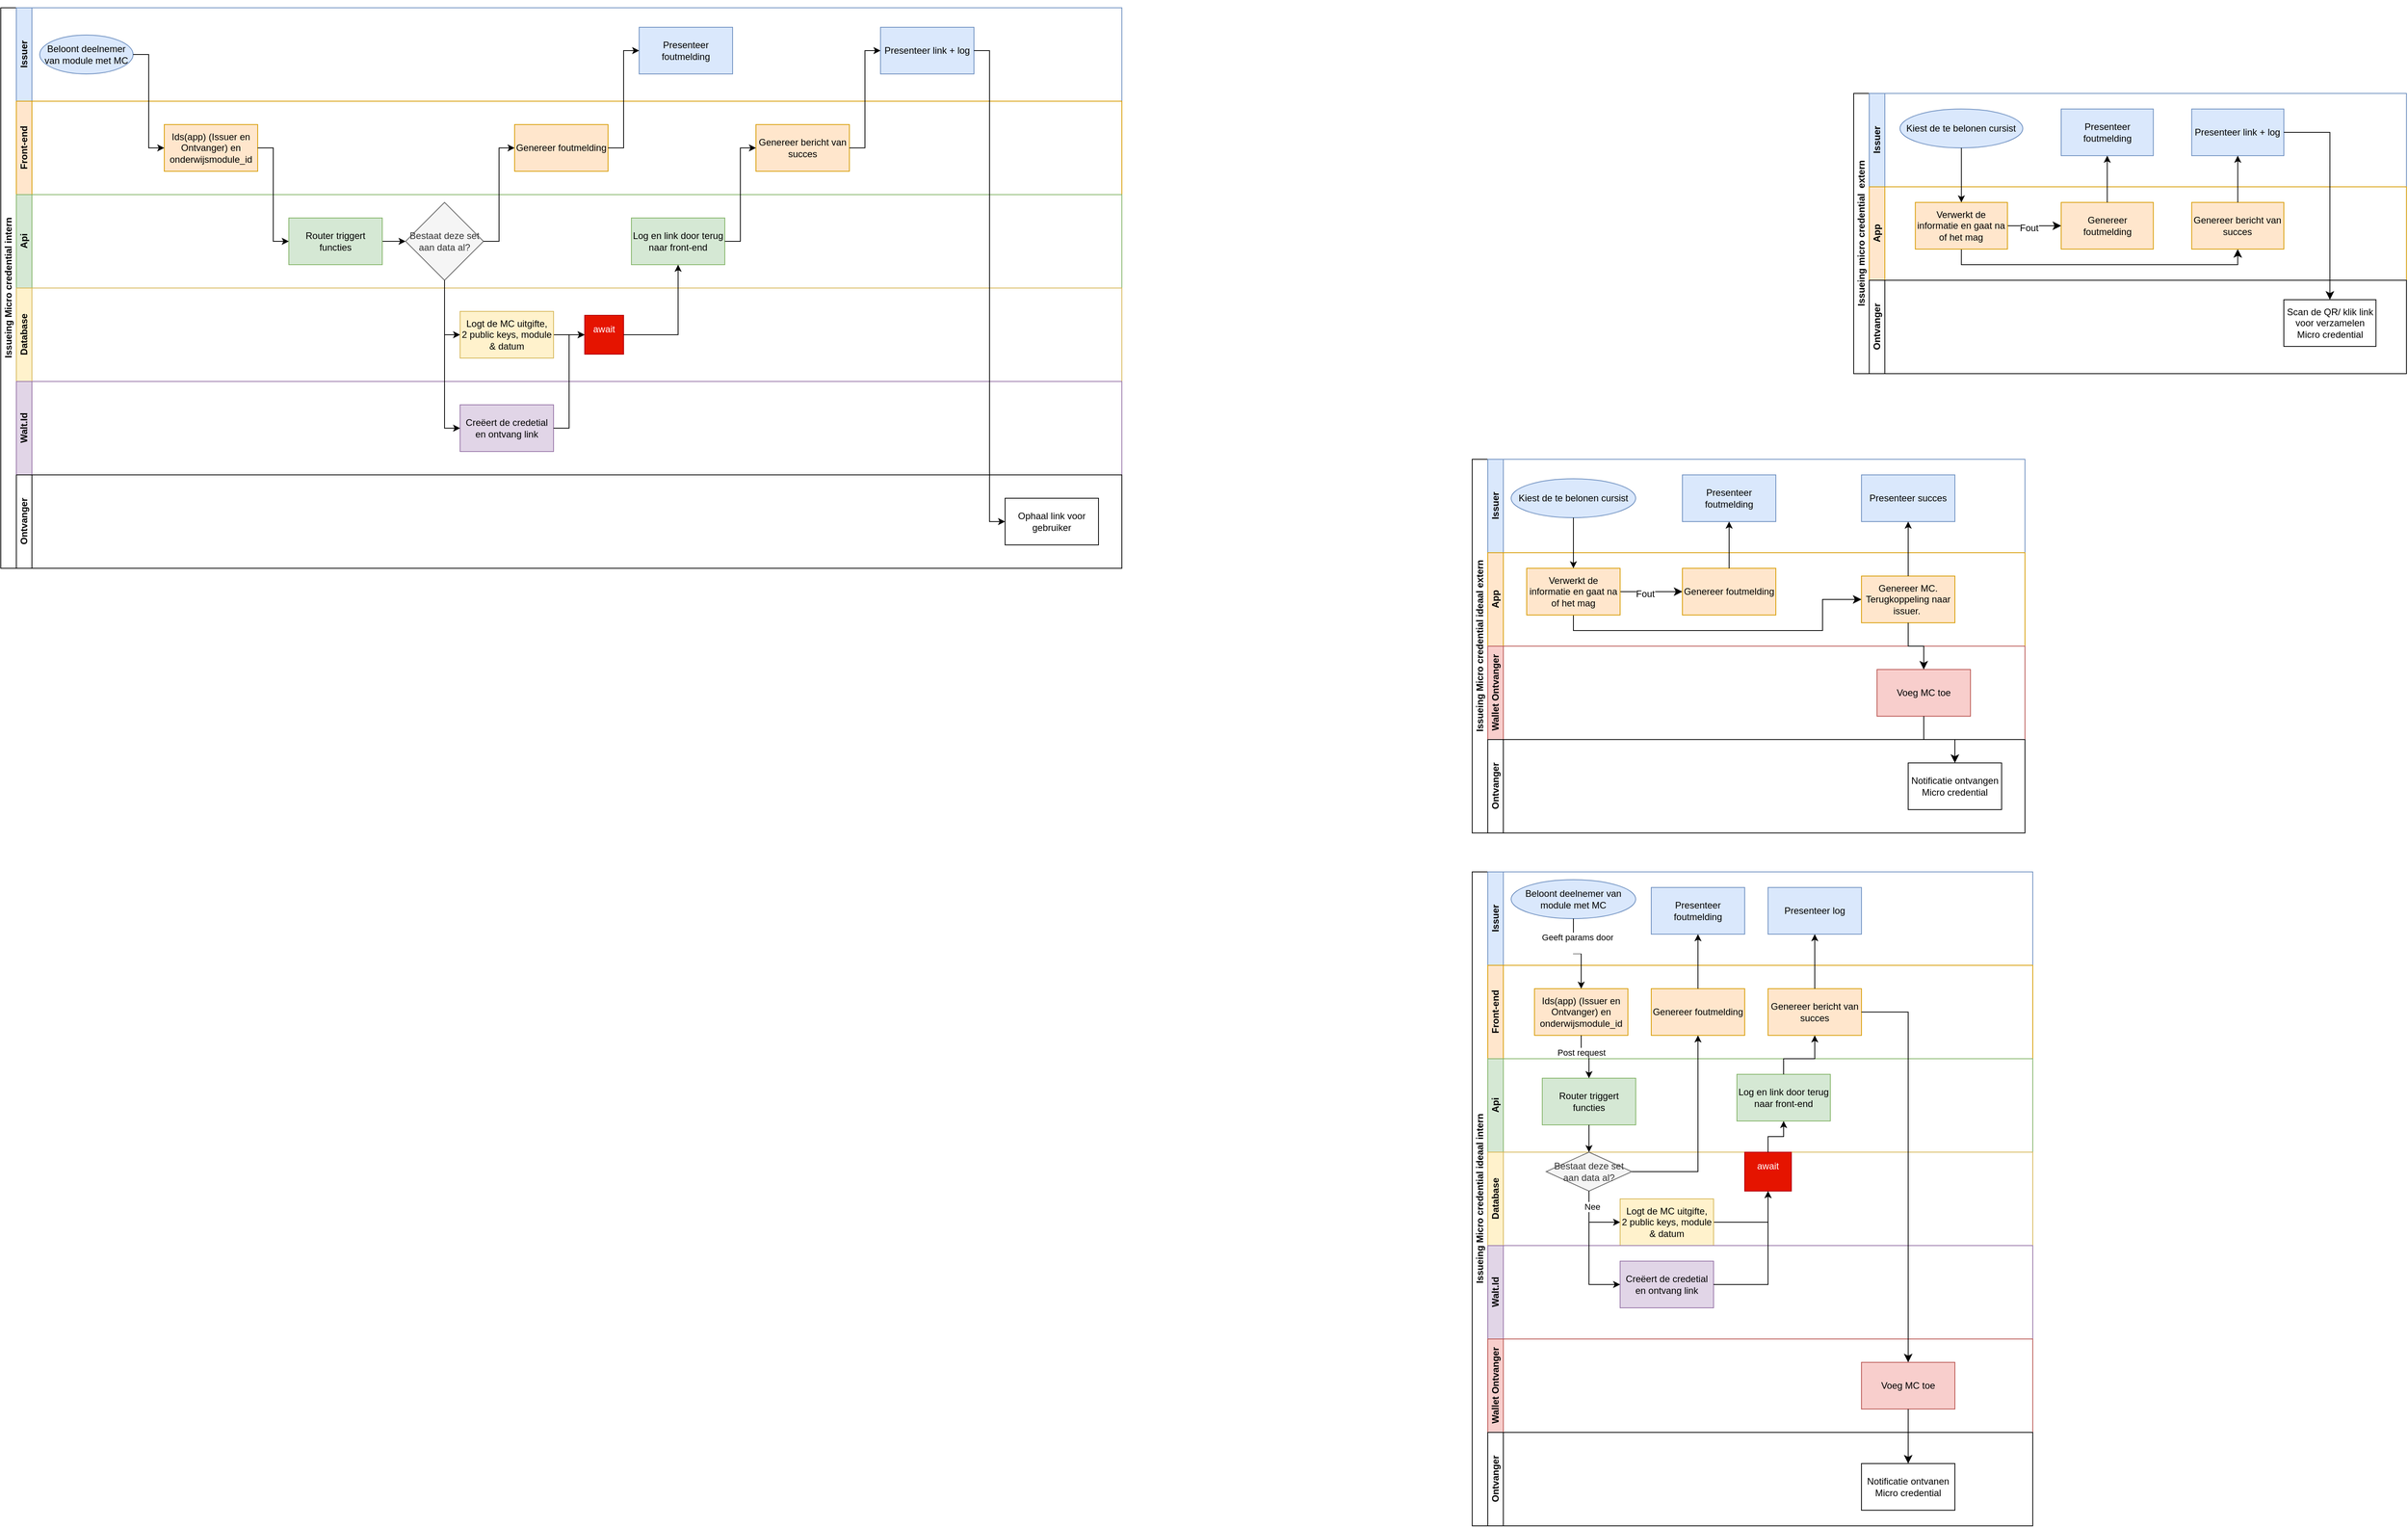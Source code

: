 <mxfile version="24.4.12" type="github">
  <diagram name="Pagina-1" id="NsCIWlI-wsy2xXNKLtzi">
    <mxGraphModel dx="2665" dy="642" grid="1" gridSize="10" guides="1" tooltips="1" connect="1" arrows="1" fold="1" page="1" pageScale="1" pageWidth="827" pageHeight="1169" math="0" shadow="0">
      <root>
        <mxCell id="0" />
        <mxCell id="1" parent="0" />
        <mxCell id="zvpY97_QarNmOb90CFdL-1" value="Issueing Micro credential intern" style="swimlane;childLayout=stackLayout;resizeParent=1;resizeParentMax=0;horizontal=0;startSize=20;horizontalStack=0;html=1;" parent="1" vertex="1">
          <mxGeometry x="-720" y="370" width="1440" height="720" as="geometry" />
        </mxCell>
        <mxCell id="zvpY97_QarNmOb90CFdL-2" value="Issuer" style="swimlane;startSize=20;horizontal=0;html=1;fillColor=#dae8fc;strokeColor=#6c8ebf;" parent="zvpY97_QarNmOb90CFdL-1" vertex="1">
          <mxGeometry x="20" width="1420" height="120" as="geometry" />
        </mxCell>
        <mxCell id="zvpY97_QarNmOb90CFdL-3" value="Beloont deelnemer van module met MC" style="ellipse;whiteSpace=wrap;html=1;fillColor=#dae8fc;strokeColor=#6c8ebf;" parent="zvpY97_QarNmOb90CFdL-2" vertex="1">
          <mxGeometry x="30" y="35" width="120" height="50" as="geometry" />
        </mxCell>
        <mxCell id="zvpY97_QarNmOb90CFdL-4" value="Presenteer foutmelding" style="whiteSpace=wrap;html=1;fillColor=#dae8fc;strokeColor=#6c8ebf;rounded=0;" parent="zvpY97_QarNmOb90CFdL-2" vertex="1">
          <mxGeometry x="800" y="25" width="120" height="60" as="geometry" />
        </mxCell>
        <mxCell id="zvpY97_QarNmOb90CFdL-5" value="Presenteer link + log" style="whiteSpace=wrap;html=1;fillColor=#dae8fc;strokeColor=#6c8ebf;rounded=0;" parent="zvpY97_QarNmOb90CFdL-2" vertex="1">
          <mxGeometry x="1110" y="25" width="120" height="60" as="geometry" />
        </mxCell>
        <mxCell id="zvpY97_QarNmOb90CFdL-6" value="Front-end" style="swimlane;startSize=20;horizontal=0;html=1;fillColor=#ffe6cc;strokeColor=#d79b00;" parent="zvpY97_QarNmOb90CFdL-1" vertex="1">
          <mxGeometry x="20" y="120" width="1420" height="120" as="geometry" />
        </mxCell>
        <mxCell id="zvpY97_QarNmOb90CFdL-7" value="Ids(app) (Issuer en Ontvanger) en onderwijsmodule_id" style="rounded=0;whiteSpace=wrap;html=1;fillColor=#ffe6cc;strokeColor=#d79b00;" parent="zvpY97_QarNmOb90CFdL-6" vertex="1">
          <mxGeometry x="190" y="30" width="120" height="60" as="geometry" />
        </mxCell>
        <mxCell id="zvpY97_QarNmOb90CFdL-8" value="Genereer foutmelding" style="whiteSpace=wrap;html=1;fillColor=#ffe6cc;strokeColor=#d79b00;rounded=0;" parent="zvpY97_QarNmOb90CFdL-6" vertex="1">
          <mxGeometry x="640" y="30" width="120" height="60" as="geometry" />
        </mxCell>
        <mxCell id="zvpY97_QarNmOb90CFdL-9" value="Genereer bericht van succes" style="whiteSpace=wrap;html=1;fillColor=#ffe6cc;strokeColor=#d79b00;rounded=0;" parent="zvpY97_QarNmOb90CFdL-6" vertex="1">
          <mxGeometry x="950" y="30" width="120" height="60" as="geometry" />
        </mxCell>
        <mxCell id="zvpY97_QarNmOb90CFdL-11" value="Api" style="swimlane;startSize=20;horizontal=0;html=1;fillColor=#d5e8d4;strokeColor=#82b366;" parent="zvpY97_QarNmOb90CFdL-1" vertex="1">
          <mxGeometry x="20" y="240" width="1420" height="120" as="geometry" />
        </mxCell>
        <mxCell id="EHAu2jdZxgm3HHLdkp7--11" style="edgeStyle=orthogonalEdgeStyle;rounded=0;orthogonalLoop=1;jettySize=auto;html=1;entryX=0;entryY=0.5;entryDx=0;entryDy=0;" edge="1" parent="zvpY97_QarNmOb90CFdL-11" source="zvpY97_QarNmOb90CFdL-14" target="zvpY97_QarNmOb90CFdL-19">
          <mxGeometry relative="1" as="geometry" />
        </mxCell>
        <mxCell id="zvpY97_QarNmOb90CFdL-14" value="Router triggert functies" style="rounded=0;whiteSpace=wrap;html=1;fillColor=#d5e8d4;strokeColor=#82b366;" parent="zvpY97_QarNmOb90CFdL-11" vertex="1">
          <mxGeometry x="350" y="30" width="120" height="60" as="geometry" />
        </mxCell>
        <mxCell id="zvpY97_QarNmOb90CFdL-15" value="Log en link door terug naar front-end" style="whiteSpace=wrap;html=1;fillColor=#d5e8d4;strokeColor=#82b366;rounded=0;" parent="zvpY97_QarNmOb90CFdL-11" vertex="1">
          <mxGeometry x="790" y="30" width="120" height="60" as="geometry" />
        </mxCell>
        <mxCell id="zvpY97_QarNmOb90CFdL-19" value="Bestaat deze set aan data al?" style="rhombus;whiteSpace=wrap;html=1;fillColor=#f5f5f5;strokeColor=#666666;rounded=0;fontColor=#333333;" parent="zvpY97_QarNmOb90CFdL-11" vertex="1">
          <mxGeometry x="500" y="10" width="100" height="100" as="geometry" />
        </mxCell>
        <mxCell id="zvpY97_QarNmOb90CFdL-16" value="Database" style="swimlane;startSize=20;horizontal=0;html=1;fillColor=#fff2cc;strokeColor=#d6b656;" parent="zvpY97_QarNmOb90CFdL-1" vertex="1">
          <mxGeometry x="20" y="360" width="1420" height="120" as="geometry" />
        </mxCell>
        <mxCell id="EHAu2jdZxgm3HHLdkp7--20" value="" style="edgeStyle=orthogonalEdgeStyle;rounded=0;orthogonalLoop=1;jettySize=auto;html=1;" edge="1" parent="zvpY97_QarNmOb90CFdL-16" source="zvpY97_QarNmOb90CFdL-18" target="zvpY97_QarNmOb90CFdL-21">
          <mxGeometry relative="1" as="geometry" />
        </mxCell>
        <mxCell id="zvpY97_QarNmOb90CFdL-18" value="Logt de MC uitgifte,&lt;br&gt;2 public keys, module &amp;amp;&amp;nbsp;&lt;span style=&quot;background-color: initial;&quot;&gt;datum&lt;/span&gt;" style="rounded=0;whiteSpace=wrap;html=1;fillColor=#fff2cc;strokeColor=#d6b656;" parent="zvpY97_QarNmOb90CFdL-16" vertex="1">
          <mxGeometry x="570" y="30" width="120" height="60" as="geometry" />
        </mxCell>
        <mxCell id="zvpY97_QarNmOb90CFdL-21" value="await&lt;div&gt;&lt;br&gt;&lt;/div&gt;" style="whiteSpace=wrap;html=1;fillColor=#e51400;strokeColor=#B20000;rounded=0;fontColor=#ffffff;" parent="zvpY97_QarNmOb90CFdL-16" vertex="1">
          <mxGeometry x="730" y="35" width="50" height="50" as="geometry" />
        </mxCell>
        <mxCell id="zvpY97_QarNmOb90CFdL-22" value="Walt.Id" style="swimlane;startSize=20;horizontal=0;html=1;fillColor=#e1d5e7;strokeColor=#9673a6;" parent="zvpY97_QarNmOb90CFdL-1" vertex="1">
          <mxGeometry x="20" y="480" width="1420" height="120" as="geometry" />
        </mxCell>
        <mxCell id="zvpY97_QarNmOb90CFdL-23" value="Creëert de credetial en ontvang link" style="rounded=0;whiteSpace=wrap;html=1;fillColor=#e1d5e7;strokeColor=#9673a6;" parent="zvpY97_QarNmOb90CFdL-22" vertex="1">
          <mxGeometry x="570" y="30" width="120" height="60" as="geometry" />
        </mxCell>
        <mxCell id="zvpY97_QarNmOb90CFdL-24" value="&lt;span style=&quot;color: rgb(0, 0, 0); font-family: Helvetica; font-size: 12px; font-style: normal; font-variant-ligatures: normal; font-variant-caps: normal; font-weight: 700; letter-spacing: normal; orphans: 2; text-align: center; text-indent: 0px; text-transform: none; widows: 2; word-spacing: 0px; -webkit-text-stroke-width: 0px; white-space: nowrap; background-color: rgb(251, 251, 251); text-decoration-thickness: initial; text-decoration-style: initial; text-decoration-color: initial; display: inline !important; float: none;&quot;&gt;Ontvanger&lt;/span&gt;" style="swimlane;startSize=20;horizontal=0;html=1;" parent="zvpY97_QarNmOb90CFdL-1" vertex="1">
          <mxGeometry x="20" y="600" width="1420" height="120" as="geometry" />
        </mxCell>
        <mxCell id="zvpY97_QarNmOb90CFdL-25" value="Ophaal link voor gebruiker" style="rounded=0;whiteSpace=wrap;html=1;" parent="zvpY97_QarNmOb90CFdL-24" vertex="1">
          <mxGeometry x="1270" y="30.0" width="120" height="60" as="geometry" />
        </mxCell>
        <mxCell id="EHAu2jdZxgm3HHLdkp7--4" style="edgeStyle=orthogonalEdgeStyle;rounded=0;orthogonalLoop=1;jettySize=auto;html=1;entryX=0;entryY=0.5;entryDx=0;entryDy=0;" edge="1" parent="zvpY97_QarNmOb90CFdL-1" source="zvpY97_QarNmOb90CFdL-3" target="zvpY97_QarNmOb90CFdL-7">
          <mxGeometry relative="1" as="geometry" />
        </mxCell>
        <mxCell id="EHAu2jdZxgm3HHLdkp7--5" style="edgeStyle=orthogonalEdgeStyle;rounded=0;orthogonalLoop=1;jettySize=auto;html=1;entryX=0;entryY=0.5;entryDx=0;entryDy=0;" edge="1" parent="zvpY97_QarNmOb90CFdL-1" source="zvpY97_QarNmOb90CFdL-7" target="zvpY97_QarNmOb90CFdL-14">
          <mxGeometry relative="1" as="geometry" />
        </mxCell>
        <mxCell id="EHAu2jdZxgm3HHLdkp7--13" style="edgeStyle=orthogonalEdgeStyle;rounded=0;orthogonalLoop=1;jettySize=auto;html=1;entryX=0;entryY=0.5;entryDx=0;entryDy=0;" edge="1" parent="zvpY97_QarNmOb90CFdL-1" source="zvpY97_QarNmOb90CFdL-19" target="zvpY97_QarNmOb90CFdL-8">
          <mxGeometry relative="1" as="geometry" />
        </mxCell>
        <mxCell id="EHAu2jdZxgm3HHLdkp7--14" style="edgeStyle=orthogonalEdgeStyle;rounded=0;orthogonalLoop=1;jettySize=auto;html=1;entryX=0;entryY=0.5;entryDx=0;entryDy=0;" edge="1" parent="zvpY97_QarNmOb90CFdL-1" source="zvpY97_QarNmOb90CFdL-8" target="zvpY97_QarNmOb90CFdL-4">
          <mxGeometry relative="1" as="geometry" />
        </mxCell>
        <mxCell id="EHAu2jdZxgm3HHLdkp7--17" style="edgeStyle=orthogonalEdgeStyle;rounded=0;orthogonalLoop=1;jettySize=auto;html=1;entryX=0;entryY=0.5;entryDx=0;entryDy=0;" edge="1" parent="zvpY97_QarNmOb90CFdL-1" source="zvpY97_QarNmOb90CFdL-19" target="zvpY97_QarNmOb90CFdL-18">
          <mxGeometry relative="1" as="geometry" />
        </mxCell>
        <mxCell id="EHAu2jdZxgm3HHLdkp7--18" style="edgeStyle=orthogonalEdgeStyle;rounded=0;orthogonalLoop=1;jettySize=auto;html=1;exitX=0.5;exitY=1;exitDx=0;exitDy=0;entryX=0;entryY=0.5;entryDx=0;entryDy=0;" edge="1" parent="zvpY97_QarNmOb90CFdL-1" source="zvpY97_QarNmOb90CFdL-19" target="zvpY97_QarNmOb90CFdL-23">
          <mxGeometry relative="1" as="geometry" />
        </mxCell>
        <mxCell id="EHAu2jdZxgm3HHLdkp7--21" style="edgeStyle=orthogonalEdgeStyle;rounded=0;orthogonalLoop=1;jettySize=auto;html=1;entryX=0;entryY=0.5;entryDx=0;entryDy=0;" edge="1" parent="zvpY97_QarNmOb90CFdL-1" source="zvpY97_QarNmOb90CFdL-23" target="zvpY97_QarNmOb90CFdL-21">
          <mxGeometry relative="1" as="geometry" />
        </mxCell>
        <mxCell id="EHAu2jdZxgm3HHLdkp7--22" style="edgeStyle=orthogonalEdgeStyle;rounded=0;orthogonalLoop=1;jettySize=auto;html=1;entryX=0.5;entryY=1;entryDx=0;entryDy=0;" edge="1" parent="zvpY97_QarNmOb90CFdL-1" source="zvpY97_QarNmOb90CFdL-21" target="zvpY97_QarNmOb90CFdL-15">
          <mxGeometry relative="1" as="geometry" />
        </mxCell>
        <mxCell id="EHAu2jdZxgm3HHLdkp7--23" style="edgeStyle=orthogonalEdgeStyle;rounded=0;orthogonalLoop=1;jettySize=auto;html=1;entryX=0;entryY=0.5;entryDx=0;entryDy=0;" edge="1" parent="zvpY97_QarNmOb90CFdL-1" source="zvpY97_QarNmOb90CFdL-15" target="zvpY97_QarNmOb90CFdL-9">
          <mxGeometry relative="1" as="geometry" />
        </mxCell>
        <mxCell id="EHAu2jdZxgm3HHLdkp7--24" style="edgeStyle=orthogonalEdgeStyle;rounded=0;orthogonalLoop=1;jettySize=auto;html=1;entryX=0;entryY=0.5;entryDx=0;entryDy=0;" edge="1" parent="zvpY97_QarNmOb90CFdL-1" source="zvpY97_QarNmOb90CFdL-9" target="zvpY97_QarNmOb90CFdL-5">
          <mxGeometry relative="1" as="geometry" />
        </mxCell>
        <mxCell id="EHAu2jdZxgm3HHLdkp7--25" style="edgeStyle=orthogonalEdgeStyle;rounded=0;orthogonalLoop=1;jettySize=auto;html=1;entryX=0;entryY=0.5;entryDx=0;entryDy=0;" edge="1" parent="zvpY97_QarNmOb90CFdL-1" source="zvpY97_QarNmOb90CFdL-5" target="zvpY97_QarNmOb90CFdL-25">
          <mxGeometry relative="1" as="geometry" />
        </mxCell>
        <mxCell id="zvpY97_QarNmOb90CFdL-39" value="Issueing Micro credential ideaal intern" style="swimlane;childLayout=stackLayout;resizeParent=1;resizeParentMax=0;horizontal=0;startSize=20;horizontalStack=0;html=1;" parent="1" vertex="1">
          <mxGeometry x="1170" y="1480" width="720" height="840" as="geometry" />
        </mxCell>
        <mxCell id="zvpY97_QarNmOb90CFdL-40" value="Issuer" style="swimlane;startSize=20;horizontal=0;html=1;fillColor=#dae8fc;strokeColor=#6c8ebf;" parent="zvpY97_QarNmOb90CFdL-39" vertex="1">
          <mxGeometry x="20" width="700" height="120" as="geometry" />
        </mxCell>
        <mxCell id="zvpY97_QarNmOb90CFdL-41" value="Beloont deelnemer van module met MC" style="ellipse;whiteSpace=wrap;html=1;fillColor=#dae8fc;strokeColor=#6c8ebf;" parent="zvpY97_QarNmOb90CFdL-40" vertex="1">
          <mxGeometry x="30" y="10" width="160" height="50" as="geometry" />
        </mxCell>
        <mxCell id="zvpY97_QarNmOb90CFdL-42" value="Presenteer foutmelding" style="whiteSpace=wrap;html=1;fillColor=#dae8fc;strokeColor=#6c8ebf;rounded=0;" parent="zvpY97_QarNmOb90CFdL-40" vertex="1">
          <mxGeometry x="210" y="20" width="120" height="60" as="geometry" />
        </mxCell>
        <mxCell id="zvpY97_QarNmOb90CFdL-43" value="Presenteer log" style="whiteSpace=wrap;html=1;fillColor=#dae8fc;strokeColor=#6c8ebf;rounded=0;" parent="zvpY97_QarNmOb90CFdL-40" vertex="1">
          <mxGeometry x="360" y="20" width="120" height="60" as="geometry" />
        </mxCell>
        <mxCell id="zvpY97_QarNmOb90CFdL-44" value="Front-end" style="swimlane;startSize=20;horizontal=0;html=1;fillColor=#ffe6cc;strokeColor=#d79b00;" parent="zvpY97_QarNmOb90CFdL-39" vertex="1">
          <mxGeometry x="20" y="120" width="700" height="120" as="geometry" />
        </mxCell>
        <mxCell id="zvpY97_QarNmOb90CFdL-45" value="Ids(app) (Issuer en Ontvanger) en onderwijsmodule_id" style="rounded=0;whiteSpace=wrap;html=1;fillColor=#ffe6cc;strokeColor=#d79b00;" parent="zvpY97_QarNmOb90CFdL-44" vertex="1">
          <mxGeometry x="60" y="30" width="120" height="60" as="geometry" />
        </mxCell>
        <mxCell id="zvpY97_QarNmOb90CFdL-46" value="Genereer foutmelding" style="whiteSpace=wrap;html=1;fillColor=#ffe6cc;strokeColor=#d79b00;rounded=0;" parent="zvpY97_QarNmOb90CFdL-44" vertex="1">
          <mxGeometry x="210" y="30" width="120" height="60" as="geometry" />
        </mxCell>
        <mxCell id="zvpY97_QarNmOb90CFdL-47" value="Genereer bericht van succes" style="whiteSpace=wrap;html=1;fillColor=#ffe6cc;strokeColor=#d79b00;rounded=0;" parent="zvpY97_QarNmOb90CFdL-44" vertex="1">
          <mxGeometry x="360" y="30" width="120" height="60" as="geometry" />
        </mxCell>
        <mxCell id="zvpY97_QarNmOb90CFdL-48" value="Api" style="swimlane;startSize=20;horizontal=0;html=1;fillColor=#d5e8d4;strokeColor=#82b366;" parent="zvpY97_QarNmOb90CFdL-39" vertex="1">
          <mxGeometry x="20" y="240" width="700" height="120" as="geometry" />
        </mxCell>
        <mxCell id="zvpY97_QarNmOb90CFdL-49" value="Router triggert functies" style="rounded=0;whiteSpace=wrap;html=1;fillColor=#d5e8d4;strokeColor=#82b366;" parent="zvpY97_QarNmOb90CFdL-48" vertex="1">
          <mxGeometry x="70" y="25" width="120" height="60" as="geometry" />
        </mxCell>
        <mxCell id="zvpY97_QarNmOb90CFdL-50" value="Log en link door terug naar front-end" style="whiteSpace=wrap;html=1;fillColor=#d5e8d4;strokeColor=#82b366;rounded=0;" parent="zvpY97_QarNmOb90CFdL-48" vertex="1">
          <mxGeometry x="320" y="20" width="120" height="60" as="geometry" />
        </mxCell>
        <mxCell id="zvpY97_QarNmOb90CFdL-51" value="Database" style="swimlane;startSize=20;horizontal=0;html=1;fillColor=#fff2cc;strokeColor=#d6b656;" parent="zvpY97_QarNmOb90CFdL-39" vertex="1">
          <mxGeometry x="20" y="360" width="700" height="120" as="geometry" />
        </mxCell>
        <mxCell id="zvpY97_QarNmOb90CFdL-52" style="edgeStyle=orthogonalEdgeStyle;rounded=0;orthogonalLoop=1;jettySize=auto;html=1;entryX=0.5;entryY=1;entryDx=0;entryDy=0;" parent="zvpY97_QarNmOb90CFdL-51" source="zvpY97_QarNmOb90CFdL-53" target="zvpY97_QarNmOb90CFdL-56" edge="1">
          <mxGeometry relative="1" as="geometry" />
        </mxCell>
        <mxCell id="zvpY97_QarNmOb90CFdL-53" value="Logt de MC uitgifte,&lt;br&gt;2 public keys, module &amp;amp;&amp;nbsp;&lt;span style=&quot;background-color: initial;&quot;&gt;datum&lt;/span&gt;" style="rounded=0;whiteSpace=wrap;html=1;fillColor=#fff2cc;strokeColor=#d6b656;" parent="zvpY97_QarNmOb90CFdL-51" vertex="1">
          <mxGeometry x="170" y="60" width="120" height="60" as="geometry" />
        </mxCell>
        <mxCell id="zvpY97_QarNmOb90CFdL-54" value="Bestaat deze set aan data al?" style="rhombus;whiteSpace=wrap;html=1;fillColor=#f5f5f5;strokeColor=#666666;rounded=0;fontColor=#333333;" parent="zvpY97_QarNmOb90CFdL-51" vertex="1">
          <mxGeometry x="75" width="110" height="50" as="geometry" />
        </mxCell>
        <mxCell id="zvpY97_QarNmOb90CFdL-55" style="edgeStyle=orthogonalEdgeStyle;rounded=0;orthogonalLoop=1;jettySize=auto;html=1;entryX=0;entryY=0.5;entryDx=0;entryDy=0;" parent="zvpY97_QarNmOb90CFdL-51" source="zvpY97_QarNmOb90CFdL-54" target="zvpY97_QarNmOb90CFdL-53" edge="1">
          <mxGeometry relative="1" as="geometry" />
        </mxCell>
        <mxCell id="zvpY97_QarNmOb90CFdL-56" value="await&lt;div&gt;&lt;br&gt;&lt;/div&gt;" style="whiteSpace=wrap;html=1;fillColor=#e51400;strokeColor=#B20000;rounded=0;fontColor=#ffffff;" parent="zvpY97_QarNmOb90CFdL-51" vertex="1">
          <mxGeometry x="330" width="60" height="50" as="geometry" />
        </mxCell>
        <mxCell id="zvpY97_QarNmOb90CFdL-57" value="Walt.Id" style="swimlane;startSize=20;horizontal=0;html=1;fillColor=#e1d5e7;strokeColor=#9673a6;" parent="zvpY97_QarNmOb90CFdL-39" vertex="1">
          <mxGeometry x="20" y="480" width="700" height="120" as="geometry" />
        </mxCell>
        <mxCell id="zvpY97_QarNmOb90CFdL-58" value="Creëert de credetial en ontvang link" style="rounded=0;whiteSpace=wrap;html=1;fillColor=#e1d5e7;strokeColor=#9673a6;" parent="zvpY97_QarNmOb90CFdL-57" vertex="1">
          <mxGeometry x="170" y="20" width="120" height="60" as="geometry" />
        </mxCell>
        <mxCell id="zvpY97_QarNmOb90CFdL-59" value="Wallet Ontvanger" style="swimlane;startSize=20;horizontal=0;html=1;fillColor=#f8cecc;strokeColor=#b85450;" parent="zvpY97_QarNmOb90CFdL-39" vertex="1">
          <mxGeometry x="20" y="600" width="700" height="120" as="geometry" />
        </mxCell>
        <mxCell id="zvpY97_QarNmOb90CFdL-60" value="Voeg MC toe" style="whiteSpace=wrap;html=1;fillColor=#f8cecc;strokeColor=#b85450;rounded=0;" parent="zvpY97_QarNmOb90CFdL-59" vertex="1">
          <mxGeometry x="480" y="30" width="120" height="60" as="geometry" />
        </mxCell>
        <mxCell id="zvpY97_QarNmOb90CFdL-61" value="&lt;span style=&quot;color: rgb(0, 0, 0); font-family: Helvetica; font-size: 12px; font-style: normal; font-variant-ligatures: normal; font-variant-caps: normal; font-weight: 700; letter-spacing: normal; orphans: 2; text-align: center; text-indent: 0px; text-transform: none; widows: 2; word-spacing: 0px; -webkit-text-stroke-width: 0px; white-space: nowrap; background-color: rgb(251, 251, 251); text-decoration-thickness: initial; text-decoration-style: initial; text-decoration-color: initial; display: inline !important; float: none;&quot;&gt;Ontvanger&lt;/span&gt;" style="swimlane;startSize=20;horizontal=0;html=1;" parent="zvpY97_QarNmOb90CFdL-39" vertex="1">
          <mxGeometry x="20" y="720" width="700" height="120" as="geometry" />
        </mxCell>
        <mxCell id="zvpY97_QarNmOb90CFdL-62" value="Notificatie ontvanen Micro credential" style="whiteSpace=wrap;html=1;rounded=0;" parent="zvpY97_QarNmOb90CFdL-61" vertex="1">
          <mxGeometry x="480" y="40" width="120" height="60" as="geometry" />
        </mxCell>
        <mxCell id="zvpY97_QarNmOb90CFdL-63" style="edgeStyle=orthogonalEdgeStyle;rounded=0;orthogonalLoop=1;jettySize=auto;html=1;entryX=0.5;entryY=0;entryDx=0;entryDy=0;" parent="zvpY97_QarNmOb90CFdL-39" source="zvpY97_QarNmOb90CFdL-41" target="zvpY97_QarNmOb90CFdL-45" edge="1">
          <mxGeometry relative="1" as="geometry" />
        </mxCell>
        <mxCell id="zvpY97_QarNmOb90CFdL-64" value="Geeft params door&lt;div&gt;&lt;br&gt;&lt;/div&gt;" style="edgeLabel;html=1;align=center;verticalAlign=middle;resizable=0;points=[];" parent="zvpY97_QarNmOb90CFdL-63" vertex="1" connectable="0">
          <mxGeometry x="-0.376" y="5" relative="1" as="geometry">
            <mxPoint as="offset" />
          </mxGeometry>
        </mxCell>
        <mxCell id="zvpY97_QarNmOb90CFdL-65" value="" style="edgeStyle=orthogonalEdgeStyle;rounded=0;orthogonalLoop=1;jettySize=auto;html=1;" parent="zvpY97_QarNmOb90CFdL-39" source="zvpY97_QarNmOb90CFdL-45" target="zvpY97_QarNmOb90CFdL-49" edge="1">
          <mxGeometry relative="1" as="geometry" />
        </mxCell>
        <mxCell id="zvpY97_QarNmOb90CFdL-66" value="Post request" style="edgeLabel;html=1;align=center;verticalAlign=middle;resizable=0;points=[];" parent="zvpY97_QarNmOb90CFdL-65" vertex="1" connectable="0">
          <mxGeometry x="-0.227" relative="1" as="geometry">
            <mxPoint y="-3" as="offset" />
          </mxGeometry>
        </mxCell>
        <mxCell id="zvpY97_QarNmOb90CFdL-67" value="" style="edgeStyle=orthogonalEdgeStyle;rounded=0;orthogonalLoop=1;jettySize=auto;html=1;" parent="zvpY97_QarNmOb90CFdL-39" source="zvpY97_QarNmOb90CFdL-49" target="zvpY97_QarNmOb90CFdL-54" edge="1">
          <mxGeometry relative="1" as="geometry" />
        </mxCell>
        <mxCell id="zvpY97_QarNmOb90CFdL-68" style="edgeStyle=orthogonalEdgeStyle;rounded=0;orthogonalLoop=1;jettySize=auto;html=1;entryX=0;entryY=0.5;entryDx=0;entryDy=0;" parent="zvpY97_QarNmOb90CFdL-39" source="zvpY97_QarNmOb90CFdL-54" target="zvpY97_QarNmOb90CFdL-58" edge="1">
          <mxGeometry relative="1" as="geometry" />
        </mxCell>
        <mxCell id="zvpY97_QarNmOb90CFdL-69" value="Nee" style="edgeLabel;html=1;align=center;verticalAlign=middle;resizable=0;points=[];" parent="zvpY97_QarNmOb90CFdL-68" vertex="1" connectable="0">
          <mxGeometry x="-0.747" y="4" relative="1" as="geometry">
            <mxPoint as="offset" />
          </mxGeometry>
        </mxCell>
        <mxCell id="zvpY97_QarNmOb90CFdL-70" value="" style="edgeStyle=orthogonalEdgeStyle;rounded=0;orthogonalLoop=1;jettySize=auto;html=1;" parent="zvpY97_QarNmOb90CFdL-39" source="zvpY97_QarNmOb90CFdL-54" target="zvpY97_QarNmOb90CFdL-46" edge="1">
          <mxGeometry relative="1" as="geometry" />
        </mxCell>
        <mxCell id="zvpY97_QarNmOb90CFdL-71" value="" style="edgeStyle=orthogonalEdgeStyle;rounded=0;orthogonalLoop=1;jettySize=auto;html=1;" parent="zvpY97_QarNmOb90CFdL-39" source="zvpY97_QarNmOb90CFdL-46" target="zvpY97_QarNmOb90CFdL-42" edge="1">
          <mxGeometry relative="1" as="geometry" />
        </mxCell>
        <mxCell id="zvpY97_QarNmOb90CFdL-72" value="" style="edgeStyle=orthogonalEdgeStyle;rounded=0;orthogonalLoop=1;jettySize=auto;html=1;" parent="zvpY97_QarNmOb90CFdL-39" source="zvpY97_QarNmOb90CFdL-56" target="zvpY97_QarNmOb90CFdL-50" edge="1">
          <mxGeometry relative="1" as="geometry" />
        </mxCell>
        <mxCell id="zvpY97_QarNmOb90CFdL-73" style="edgeStyle=orthogonalEdgeStyle;rounded=0;orthogonalLoop=1;jettySize=auto;html=1;entryX=0.5;entryY=1;entryDx=0;entryDy=0;" parent="zvpY97_QarNmOb90CFdL-39" source="zvpY97_QarNmOb90CFdL-58" target="zvpY97_QarNmOb90CFdL-56" edge="1">
          <mxGeometry relative="1" as="geometry">
            <mxPoint x="430" y="420" as="targetPoint" />
          </mxGeometry>
        </mxCell>
        <mxCell id="zvpY97_QarNmOb90CFdL-74" value="" style="edgeStyle=orthogonalEdgeStyle;rounded=0;orthogonalLoop=1;jettySize=auto;html=1;" parent="zvpY97_QarNmOb90CFdL-39" source="zvpY97_QarNmOb90CFdL-50" target="zvpY97_QarNmOb90CFdL-47" edge="1">
          <mxGeometry relative="1" as="geometry">
            <Array as="points">
              <mxPoint x="400" y="240" />
              <mxPoint x="440" y="240" />
            </Array>
          </mxGeometry>
        </mxCell>
        <mxCell id="zvpY97_QarNmOb90CFdL-75" value="" style="edgeStyle=orthogonalEdgeStyle;rounded=0;orthogonalLoop=1;jettySize=auto;html=1;" parent="zvpY97_QarNmOb90CFdL-39" source="zvpY97_QarNmOb90CFdL-47" target="zvpY97_QarNmOb90CFdL-43" edge="1">
          <mxGeometry relative="1" as="geometry" />
        </mxCell>
        <mxCell id="zvpY97_QarNmOb90CFdL-76" style="edgeStyle=orthogonalEdgeStyle;rounded=0;orthogonalLoop=1;jettySize=auto;html=1;entryX=0.5;entryY=0;entryDx=0;entryDy=0;fontSize=12;startSize=8;endSize=8;exitX=1;exitY=0.5;exitDx=0;exitDy=0;" parent="zvpY97_QarNmOb90CFdL-39" source="zvpY97_QarNmOb90CFdL-47" target="zvpY97_QarNmOb90CFdL-60" edge="1">
          <mxGeometry relative="1" as="geometry">
            <Array as="points">
              <mxPoint x="560" y="180" />
            </Array>
          </mxGeometry>
        </mxCell>
        <mxCell id="zvpY97_QarNmOb90CFdL-77" style="edgeStyle=orthogonalEdgeStyle;rounded=0;orthogonalLoop=1;jettySize=auto;html=1;entryX=0.5;entryY=0;entryDx=0;entryDy=0;fontSize=12;startSize=8;endSize=8;" parent="zvpY97_QarNmOb90CFdL-39" source="zvpY97_QarNmOb90CFdL-60" target="zvpY97_QarNmOb90CFdL-62" edge="1">
          <mxGeometry relative="1" as="geometry" />
        </mxCell>
        <mxCell id="zvpY97_QarNmOb90CFdL-108" value="Issueing Micro credential ideaal extern" style="swimlane;childLayout=stackLayout;resizeParent=1;resizeParentMax=0;horizontal=0;startSize=20;horizontalStack=0;html=1;" parent="1" vertex="1">
          <mxGeometry x="1170" y="950" width="710" height="480" as="geometry" />
        </mxCell>
        <mxCell id="zvpY97_QarNmOb90CFdL-109" value="Issuer" style="swimlane;startSize=20;horizontal=0;html=1;fillColor=#dae8fc;strokeColor=#6c8ebf;" parent="zvpY97_QarNmOb90CFdL-108" vertex="1">
          <mxGeometry x="20" width="690" height="120" as="geometry" />
        </mxCell>
        <mxCell id="zvpY97_QarNmOb90CFdL-110" value="Kiest de te belonen cursist" style="ellipse;whiteSpace=wrap;html=1;fillColor=#dae8fc;strokeColor=#6c8ebf;" parent="zvpY97_QarNmOb90CFdL-109" vertex="1">
          <mxGeometry x="30" y="25" width="160" height="50" as="geometry" />
        </mxCell>
        <mxCell id="zvpY97_QarNmOb90CFdL-111" value="Presenteer foutmelding" style="whiteSpace=wrap;html=1;fillColor=#dae8fc;strokeColor=#6c8ebf;rounded=0;" parent="zvpY97_QarNmOb90CFdL-109" vertex="1">
          <mxGeometry x="250" y="20" width="120" height="60" as="geometry" />
        </mxCell>
        <mxCell id="zvpY97_QarNmOb90CFdL-112" value="Presenteer succes" style="whiteSpace=wrap;html=1;fillColor=#dae8fc;strokeColor=#6c8ebf;rounded=0;" parent="zvpY97_QarNmOb90CFdL-109" vertex="1">
          <mxGeometry x="480" y="20" width="120" height="60" as="geometry" />
        </mxCell>
        <mxCell id="zvpY97_QarNmOb90CFdL-113" value="App" style="swimlane;startSize=20;horizontal=0;html=1;fillColor=#ffe6cc;strokeColor=#d79b00;" parent="zvpY97_QarNmOb90CFdL-108" vertex="1">
          <mxGeometry x="20" y="120" width="690" height="120" as="geometry" />
        </mxCell>
        <mxCell id="zvpY97_QarNmOb90CFdL-114" style="edgeStyle=none;curved=1;rounded=0;orthogonalLoop=1;jettySize=auto;html=1;entryX=0;entryY=0.5;entryDx=0;entryDy=0;fontSize=12;startSize=8;endSize=8;" parent="zvpY97_QarNmOb90CFdL-113" source="zvpY97_QarNmOb90CFdL-117" target="zvpY97_QarNmOb90CFdL-118" edge="1">
          <mxGeometry relative="1" as="geometry" />
        </mxCell>
        <mxCell id="zvpY97_QarNmOb90CFdL-115" value="Fout" style="edgeLabel;html=1;align=center;verticalAlign=middle;resizable=0;points=[];fontSize=12;" parent="zvpY97_QarNmOb90CFdL-114" vertex="1" connectable="0">
          <mxGeometry x="-0.216" y="-3" relative="1" as="geometry">
            <mxPoint as="offset" />
          </mxGeometry>
        </mxCell>
        <mxCell id="zvpY97_QarNmOb90CFdL-116" style="edgeStyle=orthogonalEdgeStyle;rounded=0;orthogonalLoop=1;jettySize=auto;html=1;entryX=0;entryY=0.5;entryDx=0;entryDy=0;fontSize=12;startSize=8;endSize=8;exitX=0.5;exitY=1;exitDx=0;exitDy=0;" parent="zvpY97_QarNmOb90CFdL-113" source="zvpY97_QarNmOb90CFdL-117" target="zvpY97_QarNmOb90CFdL-119" edge="1">
          <mxGeometry relative="1" as="geometry">
            <Array as="points">
              <mxPoint x="110" y="100" />
              <mxPoint x="430" y="100" />
              <mxPoint x="430" y="60" />
            </Array>
          </mxGeometry>
        </mxCell>
        <mxCell id="zvpY97_QarNmOb90CFdL-117" value="Verwerkt de informatie en gaat na of het mag" style="rounded=0;whiteSpace=wrap;html=1;fillColor=#ffe6cc;strokeColor=#d79b00;" parent="zvpY97_QarNmOb90CFdL-113" vertex="1">
          <mxGeometry x="50" y="20" width="120" height="60" as="geometry" />
        </mxCell>
        <mxCell id="zvpY97_QarNmOb90CFdL-118" value="Genereer foutmelding" style="whiteSpace=wrap;html=1;fillColor=#ffe6cc;strokeColor=#d79b00;rounded=0;" parent="zvpY97_QarNmOb90CFdL-113" vertex="1">
          <mxGeometry x="250" y="20" width="120" height="60" as="geometry" />
        </mxCell>
        <mxCell id="zvpY97_QarNmOb90CFdL-119" value="Genereer MC.&lt;br&gt;Terugkoppeling naar issuer.&amp;nbsp;" style="whiteSpace=wrap;html=1;fillColor=#ffe6cc;strokeColor=#d79b00;rounded=0;" parent="zvpY97_QarNmOb90CFdL-113" vertex="1">
          <mxGeometry x="480" y="30" width="120" height="60" as="geometry" />
        </mxCell>
        <mxCell id="zvpY97_QarNmOb90CFdL-120" value="Wallet Ontvanger" style="swimlane;startSize=20;horizontal=0;html=1;fillColor=#f8cecc;strokeColor=#b85450;" parent="zvpY97_QarNmOb90CFdL-108" vertex="1">
          <mxGeometry x="20" y="240" width="690" height="120" as="geometry" />
        </mxCell>
        <mxCell id="zvpY97_QarNmOb90CFdL-121" value="Voeg MC toe" style="whiteSpace=wrap;html=1;fillColor=#f8cecc;strokeColor=#b85450;rounded=0;" parent="zvpY97_QarNmOb90CFdL-120" vertex="1">
          <mxGeometry x="500" y="30" width="120" height="60" as="geometry" />
        </mxCell>
        <mxCell id="zvpY97_QarNmOb90CFdL-122" value="&lt;span style=&quot;color: rgb(0, 0, 0); font-family: Helvetica; font-size: 12px; font-style: normal; font-variant-ligatures: normal; font-variant-caps: normal; font-weight: 700; letter-spacing: normal; orphans: 2; text-align: center; text-indent: 0px; text-transform: none; widows: 2; word-spacing: 0px; -webkit-text-stroke-width: 0px; white-space: nowrap; background-color: rgb(251, 251, 251); text-decoration-thickness: initial; text-decoration-style: initial; text-decoration-color: initial; display: inline !important; float: none;&quot;&gt;Ontvanger&lt;/span&gt;" style="swimlane;startSize=20;horizontal=0;html=1;" parent="zvpY97_QarNmOb90CFdL-108" vertex="1">
          <mxGeometry x="20" y="360" width="690" height="120" as="geometry" />
        </mxCell>
        <mxCell id="zvpY97_QarNmOb90CFdL-123" value="Notificatie ontvangen Micro credential" style="whiteSpace=wrap;html=1;rounded=0;" parent="zvpY97_QarNmOb90CFdL-122" vertex="1">
          <mxGeometry x="540" y="30" width="120" height="60" as="geometry" />
        </mxCell>
        <mxCell id="zvpY97_QarNmOb90CFdL-124" style="edgeStyle=none;curved=1;rounded=0;orthogonalLoop=1;jettySize=auto;html=1;exitX=0.5;exitY=0;exitDx=0;exitDy=0;fontSize=12;startSize=8;endSize=8;" parent="zvpY97_QarNmOb90CFdL-122" source="zvpY97_QarNmOb90CFdL-123" target="zvpY97_QarNmOb90CFdL-123" edge="1">
          <mxGeometry relative="1" as="geometry" />
        </mxCell>
        <mxCell id="zvpY97_QarNmOb90CFdL-125" style="edgeStyle=orthogonalEdgeStyle;rounded=0;orthogonalLoop=1;jettySize=auto;html=1;entryX=0.5;entryY=0;entryDx=0;entryDy=0;" parent="zvpY97_QarNmOb90CFdL-108" source="zvpY97_QarNmOb90CFdL-110" target="zvpY97_QarNmOb90CFdL-117" edge="1">
          <mxGeometry relative="1" as="geometry" />
        </mxCell>
        <mxCell id="zvpY97_QarNmOb90CFdL-126" value="" style="edgeStyle=orthogonalEdgeStyle;rounded=0;orthogonalLoop=1;jettySize=auto;html=1;" parent="zvpY97_QarNmOb90CFdL-108" source="zvpY97_QarNmOb90CFdL-117" edge="1">
          <mxGeometry relative="1" as="geometry" />
        </mxCell>
        <mxCell id="zvpY97_QarNmOb90CFdL-127" value="Post request" style="edgeLabel;html=1;align=center;verticalAlign=middle;resizable=0;points=[];" parent="zvpY97_QarNmOb90CFdL-126" vertex="1" connectable="0">
          <mxGeometry x="-0.227" relative="1" as="geometry">
            <mxPoint y="-3" as="offset" />
          </mxGeometry>
        </mxCell>
        <mxCell id="zvpY97_QarNmOb90CFdL-128" value="" style="edgeStyle=orthogonalEdgeStyle;rounded=0;orthogonalLoop=1;jettySize=auto;html=1;" parent="zvpY97_QarNmOb90CFdL-108" edge="1">
          <mxGeometry relative="1" as="geometry" />
        </mxCell>
        <mxCell id="zvpY97_QarNmOb90CFdL-129" style="edgeStyle=orthogonalEdgeStyle;rounded=0;orthogonalLoop=1;jettySize=auto;html=1;entryX=0;entryY=0.5;entryDx=0;entryDy=0;" parent="zvpY97_QarNmOb90CFdL-108" edge="1">
          <mxGeometry relative="1" as="geometry" />
        </mxCell>
        <mxCell id="zvpY97_QarNmOb90CFdL-130" value="Nee" style="edgeLabel;html=1;align=center;verticalAlign=middle;resizable=0;points=[];" parent="zvpY97_QarNmOb90CFdL-129" vertex="1" connectable="0">
          <mxGeometry x="-0.747" y="4" relative="1" as="geometry">
            <mxPoint as="offset" />
          </mxGeometry>
        </mxCell>
        <mxCell id="zvpY97_QarNmOb90CFdL-131" value="" style="edgeStyle=orthogonalEdgeStyle;rounded=0;orthogonalLoop=1;jettySize=auto;html=1;" parent="zvpY97_QarNmOb90CFdL-108" target="zvpY97_QarNmOb90CFdL-118" edge="1">
          <mxGeometry relative="1" as="geometry" />
        </mxCell>
        <mxCell id="zvpY97_QarNmOb90CFdL-132" value="" style="edgeStyle=orthogonalEdgeStyle;rounded=0;orthogonalLoop=1;jettySize=auto;html=1;" parent="zvpY97_QarNmOb90CFdL-108" source="zvpY97_QarNmOb90CFdL-118" target="zvpY97_QarNmOb90CFdL-111" edge="1">
          <mxGeometry relative="1" as="geometry" />
        </mxCell>
        <mxCell id="zvpY97_QarNmOb90CFdL-133" value="" style="edgeStyle=orthogonalEdgeStyle;rounded=0;orthogonalLoop=1;jettySize=auto;html=1;" parent="zvpY97_QarNmOb90CFdL-108" edge="1">
          <mxGeometry relative="1" as="geometry" />
        </mxCell>
        <mxCell id="zvpY97_QarNmOb90CFdL-134" style="edgeStyle=orthogonalEdgeStyle;rounded=0;orthogonalLoop=1;jettySize=auto;html=1;entryX=0.5;entryY=1;entryDx=0;entryDy=0;" parent="zvpY97_QarNmOb90CFdL-108" edge="1">
          <mxGeometry relative="1" as="geometry">
            <mxPoint x="430" y="420" as="targetPoint" />
          </mxGeometry>
        </mxCell>
        <mxCell id="zvpY97_QarNmOb90CFdL-135" value="" style="edgeStyle=orthogonalEdgeStyle;rounded=0;orthogonalLoop=1;jettySize=auto;html=1;" parent="zvpY97_QarNmOb90CFdL-108" target="zvpY97_QarNmOb90CFdL-119" edge="1">
          <mxGeometry relative="1" as="geometry" />
        </mxCell>
        <mxCell id="zvpY97_QarNmOb90CFdL-136" value="" style="edgeStyle=orthogonalEdgeStyle;rounded=0;orthogonalLoop=1;jettySize=auto;html=1;" parent="zvpY97_QarNmOb90CFdL-108" source="zvpY97_QarNmOb90CFdL-119" target="zvpY97_QarNmOb90CFdL-112" edge="1">
          <mxGeometry relative="1" as="geometry" />
        </mxCell>
        <mxCell id="zvpY97_QarNmOb90CFdL-137" value="" style="edgeStyle=orthogonalEdgeStyle;rounded=0;orthogonalLoop=1;jettySize=auto;html=1;fontSize=12;startSize=8;endSize=8;" parent="zvpY97_QarNmOb90CFdL-108" source="zvpY97_QarNmOb90CFdL-121" target="zvpY97_QarNmOb90CFdL-123" edge="1">
          <mxGeometry relative="1" as="geometry" />
        </mxCell>
        <mxCell id="zvpY97_QarNmOb90CFdL-138" style="edgeStyle=orthogonalEdgeStyle;rounded=0;orthogonalLoop=1;jettySize=auto;html=1;entryX=0.5;entryY=0;entryDx=0;entryDy=0;fontSize=12;startSize=8;endSize=8;" parent="zvpY97_QarNmOb90CFdL-108" source="zvpY97_QarNmOb90CFdL-119" target="zvpY97_QarNmOb90CFdL-121" edge="1">
          <mxGeometry relative="1" as="geometry" />
        </mxCell>
        <mxCell id="BFUgVyRbVtO_Cfpt6LdI-1" value="" style="group" parent="1" vertex="1" connectable="0">
          <mxGeometry x="1660" y="360" width="711" height="360" as="geometry" />
        </mxCell>
        <mxCell id="zvpY97_QarNmOb90CFdL-78" value="Issueing micro credential&amp;nbsp; extern" style="swimlane;childLayout=stackLayout;resizeParent=1;resizeParentMax=0;horizontal=0;startSize=20;horizontalStack=0;html=1;" parent="BFUgVyRbVtO_Cfpt6LdI-1" vertex="1">
          <mxGeometry y="120" width="710.014" height="360" as="geometry">
            <mxRectangle y="120" width="40" height="200" as="alternateBounds" />
          </mxGeometry>
        </mxCell>
        <mxCell id="zvpY97_QarNmOb90CFdL-79" value="Issuer" style="swimlane;startSize=20;horizontal=0;html=1;fillColor=#dae8fc;strokeColor=#6c8ebf;" parent="zvpY97_QarNmOb90CFdL-78" vertex="1">
          <mxGeometry x="20" width="690.014" height="120" as="geometry" />
        </mxCell>
        <mxCell id="zvpY97_QarNmOb90CFdL-80" value="Kiest de te belonen cursist" style="ellipse;whiteSpace=wrap;html=1;fillColor=#dae8fc;strokeColor=#6c8ebf;" parent="zvpY97_QarNmOb90CFdL-79" vertex="1">
          <mxGeometry x="39.445" y="20" width="157.781" height="50" as="geometry" />
        </mxCell>
        <mxCell id="zvpY97_QarNmOb90CFdL-81" value="Presenteer foutmelding" style="whiteSpace=wrap;html=1;fillColor=#dae8fc;strokeColor=#6c8ebf;rounded=0;" parent="zvpY97_QarNmOb90CFdL-79" vertex="1">
          <mxGeometry x="246.533" y="20" width="118.336" height="60" as="geometry" />
        </mxCell>
        <mxCell id="zvpY97_QarNmOb90CFdL-82" value="Presenteer link + log" style="whiteSpace=wrap;html=1;fillColor=#dae8fc;strokeColor=#6c8ebf;rounded=0;" parent="zvpY97_QarNmOb90CFdL-79" vertex="1">
          <mxGeometry x="414.175" y="20" width="118.336" height="60" as="geometry" />
        </mxCell>
        <mxCell id="zvpY97_QarNmOb90CFdL-83" value="App" style="swimlane;startSize=20;horizontal=0;html=1;fillColor=#ffe6cc;strokeColor=#d79b00;" parent="zvpY97_QarNmOb90CFdL-78" vertex="1">
          <mxGeometry x="20" y="120" width="690.014" height="120" as="geometry" />
        </mxCell>
        <mxCell id="zvpY97_QarNmOb90CFdL-84" style="edgeStyle=none;curved=1;rounded=0;orthogonalLoop=1;jettySize=auto;html=1;entryX=0;entryY=0.5;entryDx=0;entryDy=0;fontSize=12;startSize=8;endSize=8;" parent="zvpY97_QarNmOb90CFdL-83" source="zvpY97_QarNmOb90CFdL-87" target="zvpY97_QarNmOb90CFdL-88" edge="1">
          <mxGeometry relative="1" as="geometry" />
        </mxCell>
        <mxCell id="zvpY97_QarNmOb90CFdL-85" value="Fout" style="edgeLabel;html=1;align=center;verticalAlign=middle;resizable=0;points=[];fontSize=12;" parent="zvpY97_QarNmOb90CFdL-84" vertex="1" connectable="0">
          <mxGeometry x="-0.216" y="-3" relative="1" as="geometry">
            <mxPoint as="offset" />
          </mxGeometry>
        </mxCell>
        <mxCell id="zvpY97_QarNmOb90CFdL-86" style="edgeStyle=orthogonalEdgeStyle;rounded=0;orthogonalLoop=1;jettySize=auto;html=1;entryX=0.5;entryY=1;entryDx=0;entryDy=0;fontSize=12;startSize=8;endSize=8;exitX=0.5;exitY=1;exitDx=0;exitDy=0;" parent="zvpY97_QarNmOb90CFdL-83" source="zvpY97_QarNmOb90CFdL-87" target="zvpY97_QarNmOb90CFdL-89" edge="1">
          <mxGeometry relative="1" as="geometry" />
        </mxCell>
        <mxCell id="zvpY97_QarNmOb90CFdL-87" value="Verwerkt de informatie en gaat na of het mag" style="rounded=0;whiteSpace=wrap;html=1;fillColor=#ffe6cc;strokeColor=#d79b00;" parent="zvpY97_QarNmOb90CFdL-83" vertex="1">
          <mxGeometry x="59.168" y="20" width="118.336" height="60" as="geometry" />
        </mxCell>
        <mxCell id="zvpY97_QarNmOb90CFdL-88" value="Genereer foutmelding" style="whiteSpace=wrap;html=1;fillColor=#ffe6cc;strokeColor=#d79b00;rounded=0;" parent="zvpY97_QarNmOb90CFdL-83" vertex="1">
          <mxGeometry x="246.533" y="20" width="118.336" height="60" as="geometry" />
        </mxCell>
        <mxCell id="zvpY97_QarNmOb90CFdL-89" value="Genereer bericht van succes" style="whiteSpace=wrap;html=1;fillColor=#ffe6cc;strokeColor=#d79b00;rounded=0;" parent="zvpY97_QarNmOb90CFdL-83" vertex="1">
          <mxGeometry x="414.175" y="20" width="118.336" height="60" as="geometry" />
        </mxCell>
        <mxCell id="zvpY97_QarNmOb90CFdL-94" value="" style="edgeStyle=orthogonalEdgeStyle;rounded=0;orthogonalLoop=1;jettySize=auto;html=1;" parent="zvpY97_QarNmOb90CFdL-78" source="zvpY97_QarNmOb90CFdL-87" edge="1">
          <mxGeometry relative="1" as="geometry" />
        </mxCell>
        <mxCell id="zvpY97_QarNmOb90CFdL-95" value="Post request" style="edgeLabel;html=1;align=center;verticalAlign=middle;resizable=0;points=[];" parent="zvpY97_QarNmOb90CFdL-94" vertex="1" connectable="0">
          <mxGeometry x="-0.227" relative="1" as="geometry">
            <mxPoint y="-3" as="offset" />
          </mxGeometry>
        </mxCell>
        <mxCell id="zvpY97_QarNmOb90CFdL-96" value="" style="edgeStyle=orthogonalEdgeStyle;rounded=0;orthogonalLoop=1;jettySize=auto;html=1;" parent="zvpY97_QarNmOb90CFdL-78" edge="1">
          <mxGeometry relative="1" as="geometry" />
        </mxCell>
        <mxCell id="zvpY97_QarNmOb90CFdL-97" style="edgeStyle=orthogonalEdgeStyle;rounded=0;orthogonalLoop=1;jettySize=auto;html=1;entryX=0;entryY=0.5;entryDx=0;entryDy=0;" parent="zvpY97_QarNmOb90CFdL-78" edge="1">
          <mxGeometry relative="1" as="geometry" />
        </mxCell>
        <mxCell id="zvpY97_QarNmOb90CFdL-98" value="Nee" style="edgeLabel;html=1;align=center;verticalAlign=middle;resizable=0;points=[];" parent="zvpY97_QarNmOb90CFdL-97" vertex="1" connectable="0">
          <mxGeometry x="-0.747" y="4" relative="1" as="geometry">
            <mxPoint as="offset" />
          </mxGeometry>
        </mxCell>
        <mxCell id="zvpY97_QarNmOb90CFdL-99" value="" style="edgeStyle=orthogonalEdgeStyle;rounded=0;orthogonalLoop=1;jettySize=auto;html=1;" parent="zvpY97_QarNmOb90CFdL-78" target="zvpY97_QarNmOb90CFdL-88" edge="1">
          <mxGeometry relative="1" as="geometry" />
        </mxCell>
        <mxCell id="zvpY97_QarNmOb90CFdL-101" value="" style="edgeStyle=orthogonalEdgeStyle;rounded=0;orthogonalLoop=1;jettySize=auto;html=1;" parent="zvpY97_QarNmOb90CFdL-78" edge="1">
          <mxGeometry relative="1" as="geometry" />
        </mxCell>
        <mxCell id="zvpY97_QarNmOb90CFdL-102" style="edgeStyle=orthogonalEdgeStyle;rounded=0;orthogonalLoop=1;jettySize=auto;html=1;entryX=0.5;entryY=1;entryDx=0;entryDy=0;" parent="zvpY97_QarNmOb90CFdL-78" edge="1">
          <mxGeometry relative="1" as="geometry">
            <mxPoint x="424.036" y="420" as="targetPoint" />
          </mxGeometry>
        </mxCell>
        <mxCell id="zvpY97_QarNmOb90CFdL-103" value="" style="edgeStyle=orthogonalEdgeStyle;rounded=0;orthogonalLoop=1;jettySize=auto;html=1;" parent="zvpY97_QarNmOb90CFdL-78" target="zvpY97_QarNmOb90CFdL-89" edge="1">
          <mxGeometry relative="1" as="geometry" />
        </mxCell>
        <mxCell id="zvpY97_QarNmOb90CFdL-105" value="" style="edgeStyle=orthogonalEdgeStyle;rounded=0;orthogonalLoop=1;jettySize=auto;html=1;fontSize=12;startSize=8;endSize=8;" parent="zvpY97_QarNmOb90CFdL-78" target="zvpY97_QarNmOb90CFdL-91" edge="1">
          <mxGeometry relative="1" as="geometry" />
        </mxCell>
        <mxCell id="zvpY97_QarNmOb90CFdL-106" style="edgeStyle=orthogonalEdgeStyle;rounded=0;orthogonalLoop=1;jettySize=auto;html=1;entryX=0.5;entryY=0;entryDx=0;entryDy=0;fontSize=12;startSize=8;endSize=8;" parent="zvpY97_QarNmOb90CFdL-78" source="zvpY97_QarNmOb90CFdL-82" edge="1">
          <mxGeometry relative="1" as="geometry">
            <Array as="points">
              <mxPoint x="670.569" y="40" />
            </Array>
          </mxGeometry>
        </mxCell>
        <mxCell id="zvpY97_QarNmOb90CFdL-90" value="&lt;span style=&quot;color: rgb(0, 0, 0); font-family: Helvetica; font-size: 12px; font-style: normal; font-variant-ligatures: normal; font-variant-caps: normal; font-weight: 700; letter-spacing: normal; orphans: 2; text-align: center; text-indent: 0px; text-transform: none; widows: 2; word-spacing: 0px; -webkit-text-stroke-width: 0px; white-space: nowrap; background-color: rgb(251, 251, 251); text-decoration-thickness: initial; text-decoration-style: initial; text-decoration-color: initial; display: inline !important; float: none;&quot;&gt;Ontvanger&lt;/span&gt;" style="swimlane;startSize=20;horizontal=0;html=1;" parent="zvpY97_QarNmOb90CFdL-78" vertex="1">
          <mxGeometry x="20" y="240" width="690.014" height="120" as="geometry" />
        </mxCell>
        <mxCell id="zvpY97_QarNmOb90CFdL-91" value="Scan de QR/ klik link voor verzamelen Micro credential" style="whiteSpace=wrap;html=1;rounded=0;" parent="zvpY97_QarNmOb90CFdL-90" vertex="1">
          <mxGeometry x="532.51" y="25" width="118.336" height="60" as="geometry" />
        </mxCell>
        <mxCell id="zvpY97_QarNmOb90CFdL-92" style="edgeStyle=none;curved=1;rounded=0;orthogonalLoop=1;jettySize=auto;html=1;exitX=0.5;exitY=0;exitDx=0;exitDy=0;fontSize=12;startSize=8;endSize=8;" parent="zvpY97_QarNmOb90CFdL-90" source="zvpY97_QarNmOb90CFdL-91" target="zvpY97_QarNmOb90CFdL-91" edge="1">
          <mxGeometry relative="1" as="geometry" />
        </mxCell>
        <mxCell id="zvpY97_QarNmOb90CFdL-93" style="edgeStyle=orthogonalEdgeStyle;rounded=0;orthogonalLoop=1;jettySize=auto;html=1;entryX=0.5;entryY=0;entryDx=0;entryDy=0;" parent="zvpY97_QarNmOb90CFdL-78" source="zvpY97_QarNmOb90CFdL-80" target="zvpY97_QarNmOb90CFdL-87" edge="1">
          <mxGeometry relative="1" as="geometry" />
        </mxCell>
        <mxCell id="zvpY97_QarNmOb90CFdL-100" value="" style="edgeStyle=orthogonalEdgeStyle;rounded=0;orthogonalLoop=1;jettySize=auto;html=1;" parent="zvpY97_QarNmOb90CFdL-78" source="zvpY97_QarNmOb90CFdL-88" target="zvpY97_QarNmOb90CFdL-81" edge="1">
          <mxGeometry relative="1" as="geometry" />
        </mxCell>
        <mxCell id="zvpY97_QarNmOb90CFdL-104" value="" style="edgeStyle=orthogonalEdgeStyle;rounded=0;orthogonalLoop=1;jettySize=auto;html=1;" parent="zvpY97_QarNmOb90CFdL-78" source="zvpY97_QarNmOb90CFdL-89" target="zvpY97_QarNmOb90CFdL-82" edge="1">
          <mxGeometry relative="1" as="geometry" />
        </mxCell>
        <mxCell id="zvpY97_QarNmOb90CFdL-107" style="edgeStyle=orthogonalEdgeStyle;rounded=0;orthogonalLoop=1;jettySize=auto;html=1;entryX=0.5;entryY=0;entryDx=0;entryDy=0;fontSize=12;startSize=8;endSize=8;exitX=1;exitY=0.5;exitDx=0;exitDy=0;" parent="zvpY97_QarNmOb90CFdL-78" source="zvpY97_QarNmOb90CFdL-82" target="zvpY97_QarNmOb90CFdL-91" edge="1">
          <mxGeometry relative="1" as="geometry" />
        </mxCell>
      </root>
    </mxGraphModel>
  </diagram>
</mxfile>
